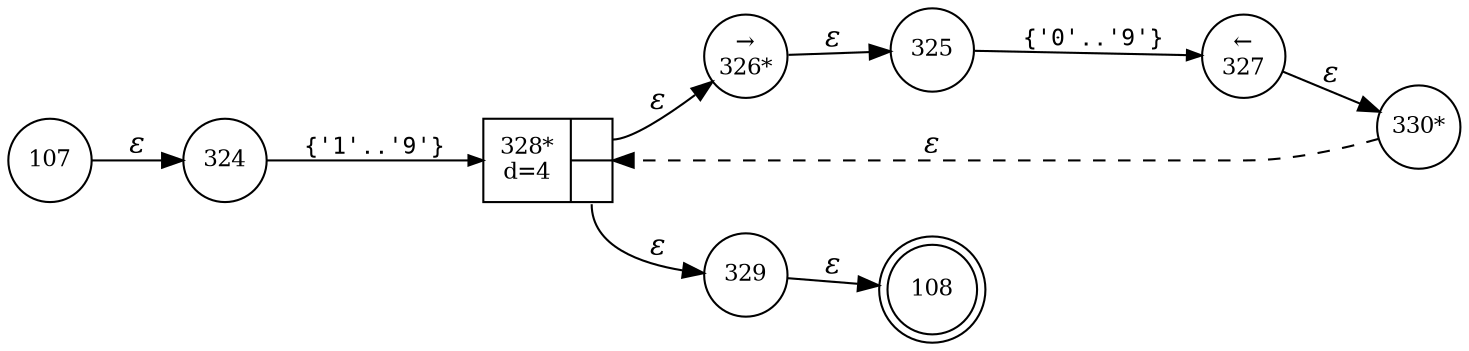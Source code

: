 digraph ATN {
rankdir=LR;
s108[fontsize=11, label="108", shape=doublecircle, fixedsize=true, width=.6];
s324[fontsize=11,label="324", shape=circle, fixedsize=true, width=.55, peripheries=1];
s325[fontsize=11,label="325", shape=circle, fixedsize=true, width=.55, peripheries=1];
s326[fontsize=11,label="&rarr;\n326*", shape=circle, fixedsize=true, width=.55, peripheries=1];
s327[fontsize=11,label="&larr;\n327", shape=circle, fixedsize=true, width=.55, peripheries=1];
s328[fontsize=11,label="{328*\nd=4|{<p0>|<p1>}}", shape=record, fixedsize=false, peripheries=1];
s329[fontsize=11,label="329", shape=circle, fixedsize=true, width=.55, peripheries=1];
s330[fontsize=11,label="330*", shape=circle, fixedsize=true, width=.55, peripheries=1];
s107[fontsize=11,label="107", shape=circle, fixedsize=true, width=.55, peripheries=1];
s107 -> s324 [fontname="Times-Italic", label="&epsilon;"];
s324 -> s328 [fontsize=11, fontname="Courier", arrowsize=.7, label = "{'1'..'9'}", arrowhead = normal];
s328:p0 -> s326 [fontname="Times-Italic", label="&epsilon;"];
s328:p1 -> s329 [fontname="Times-Italic", label="&epsilon;"];
s326 -> s325 [fontname="Times-Italic", label="&epsilon;"];
s329 -> s108 [fontname="Times-Italic", label="&epsilon;"];
s325 -> s327 [fontsize=11, fontname="Courier", arrowsize=.7, label = "{'0'..'9'}", arrowhead = normal];
s327 -> s330 [fontname="Times-Italic", label="&epsilon;"];
s330 -> s328 [fontname="Times-Italic", label="&epsilon;", style="dashed"];
}